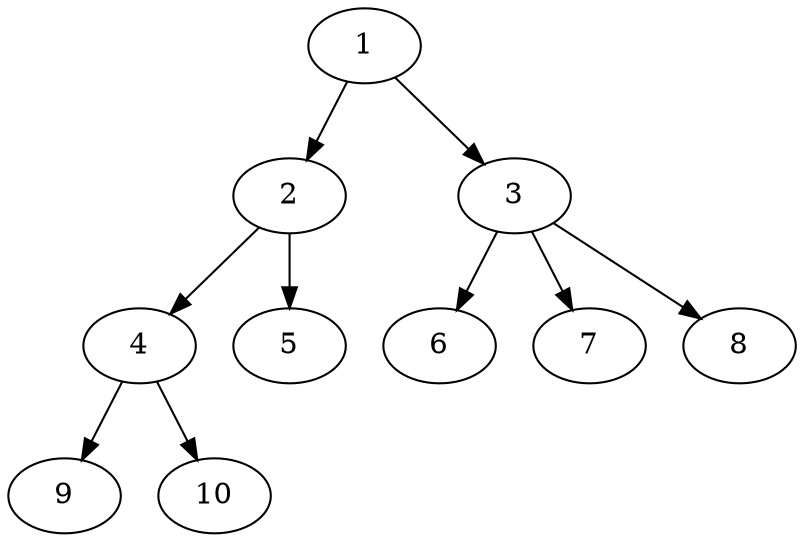 digraph "OutTree-Unbalanced-MaxBf-3_Nodes_10_CCR_1.09_WeightType_Random" {
	1	 [Weight=8];
	2	 [Weight=6];
	1 -> 2	 [Weight=10];
	3	 [Weight=4];
	1 -> 3	 [Weight=10];
	4	 [Weight=7];
	2 -> 4	 [Weight=6];
	5	 [Weight=7];
	2 -> 5	 [Weight=9];
	6	 [Weight=9];
	3 -> 6	 [Weight=6];
	7	 [Weight=5];
	3 -> 7	 [Weight=5];
	8	 [Weight=7];
	3 -> 8	 [Weight=7];
	9	 [Weight=2];
	4 -> 9	 [Weight=4];
	10	 [Weight=3];
	4 -> 10	 [Weight=6];
}
